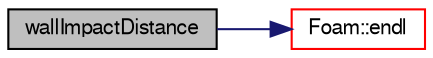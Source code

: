 digraph "wallImpactDistance"
{
  bgcolor="transparent";
  edge [fontname="FreeSans",fontsize="10",labelfontname="FreeSans",labelfontsize="10"];
  node [fontname="FreeSans",fontsize="10",shape=record];
  rankdir="LR";
  Node4385 [label="wallImpactDistance",height=0.2,width=0.4,color="black", fillcolor="grey75", style="filled", fontcolor="black"];
  Node4385 -> Node4386 [color="midnightblue",fontsize="10",style="solid",fontname="FreeSans"];
  Node4386 [label="Foam::endl",height=0.2,width=0.4,color="red",URL="$a21124.html#a2db8fe02a0d3909e9351bb4275b23ce4",tooltip="Add newline and flush stream. "];
}
